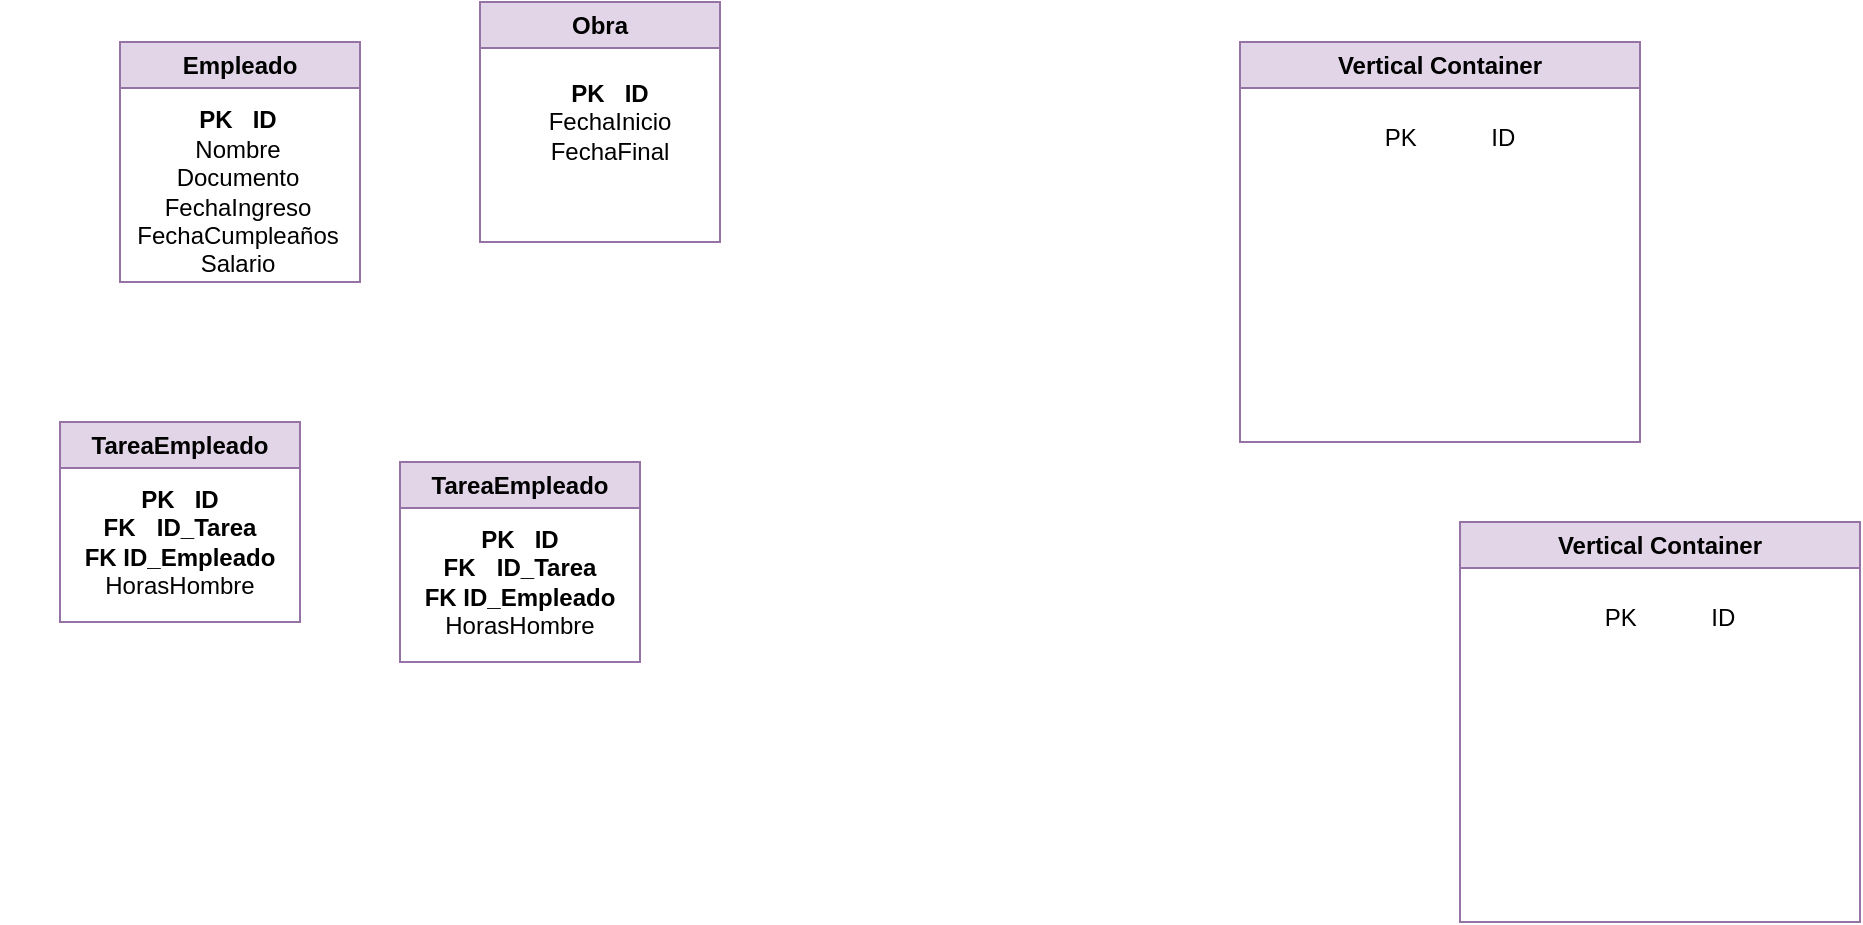 <mxfile version="26.0.16">
  <diagram name="Página-1" id="4V3PpOZgBNtP04M6HIAD">
    <mxGraphModel dx="1707" dy="1603" grid="1" gridSize="10" guides="1" tooltips="1" connect="1" arrows="1" fold="1" page="1" pageScale="1" pageWidth="827" pageHeight="1169" math="0" shadow="0">
      <root>
        <mxCell id="0" />
        <mxCell id="1" parent="0" />
        <mxCell id="YHQT20OmrZywqfg6nnxj-49" value="Empleado" style="swimlane;whiteSpace=wrap;html=1;fillColor=#e1d5e7;strokeColor=#9673a6;" vertex="1" parent="1">
          <mxGeometry x="-80" y="-80" width="120" height="120" as="geometry" />
        </mxCell>
        <mxCell id="YHQT20OmrZywqfg6nnxj-50" value="&lt;blockquote style=&quot;margin: 0 0 0 40px; border: none; padding: 0px;&quot;&gt;&lt;b&gt;PK&amp;nbsp;&lt;span style=&quot;white-space: pre;&quot;&gt;&lt;span style=&quot;white-space: pre;&quot;&gt;&#x9;&lt;/span&gt;&lt;/span&gt;ID&lt;/b&gt;&lt;/blockquote&gt;&lt;blockquote style=&quot;margin: 0 0 0 40px; border: none; padding: 0px;&quot;&gt;Nombre&lt;/blockquote&gt;&lt;blockquote style=&quot;margin: 0 0 0 40px; border: none; padding: 0px;&quot;&gt;Documento&lt;/blockquote&gt;&lt;blockquote style=&quot;margin: 0 0 0 40px; border: none; padding: 0px;&quot;&gt;FechaIngreso&lt;/blockquote&gt;&lt;blockquote style=&quot;margin: 0 0 0 40px; border: none; padding: 0px;&quot;&gt;FechaCumpleaños&lt;/blockquote&gt;&lt;blockquote style=&quot;margin: 0 0 0 40px; border: none; padding: 0px;&quot;&gt;Salario&lt;/blockquote&gt;" style="text;html=1;align=center;verticalAlign=middle;whiteSpace=wrap;rounded=0;" vertex="1" parent="YHQT20OmrZywqfg6nnxj-49">
          <mxGeometry x="4" y="60" width="70" height="30" as="geometry" />
        </mxCell>
        <mxCell id="YHQT20OmrZywqfg6nnxj-51" value="Vertical Container" style="swimlane;whiteSpace=wrap;html=1;fillColor=#e1d5e7;strokeColor=#9673a6;" vertex="1" parent="1">
          <mxGeometry x="590" y="160" width="200" height="200" as="geometry" />
        </mxCell>
        <mxCell id="YHQT20OmrZywqfg6nnxj-52" value="&lt;blockquote style=&quot;margin: 0 0 0 40px; border: none; padding: 0px;&quot;&gt;PK&amp;nbsp;&lt;span style=&quot;white-space: pre;&quot;&gt;&#x9;&lt;span style=&quot;white-space: pre;&quot;&gt;&#x9;&lt;/span&gt;&lt;/span&gt;ID&lt;/blockquote&gt;&lt;blockquote style=&quot;margin: 0 0 0 40px; border: none; padding: 0px;&quot;&gt;&lt;br&gt;&lt;/blockquote&gt;" style="text;html=1;align=center;verticalAlign=middle;whiteSpace=wrap;rounded=0;" vertex="1" parent="YHQT20OmrZywqfg6nnxj-51">
          <mxGeometry x="50" y="40" width="70" height="30" as="geometry" />
        </mxCell>
        <mxCell id="YHQT20OmrZywqfg6nnxj-53" value="Vertical Container" style="swimlane;whiteSpace=wrap;html=1;fillColor=#e1d5e7;strokeColor=#9673a6;" vertex="1" parent="1">
          <mxGeometry x="480" y="-80" width="200" height="200" as="geometry" />
        </mxCell>
        <mxCell id="YHQT20OmrZywqfg6nnxj-54" value="&lt;blockquote style=&quot;margin: 0 0 0 40px; border: none; padding: 0px;&quot;&gt;PK&amp;nbsp;&lt;span style=&quot;white-space: pre;&quot;&gt;&#x9;&lt;span style=&quot;white-space: pre;&quot;&gt;&#x9;&lt;/span&gt;&lt;/span&gt;ID&lt;/blockquote&gt;&lt;blockquote style=&quot;margin: 0 0 0 40px; border: none; padding: 0px;&quot;&gt;&lt;br&gt;&lt;/blockquote&gt;" style="text;html=1;align=center;verticalAlign=middle;whiteSpace=wrap;rounded=0;" vertex="1" parent="YHQT20OmrZywqfg6nnxj-53">
          <mxGeometry x="50" y="40" width="70" height="30" as="geometry" />
        </mxCell>
        <mxCell id="YHQT20OmrZywqfg6nnxj-58" value="Obra" style="swimlane;whiteSpace=wrap;html=1;fillColor=#e1d5e7;strokeColor=#9673a6;" vertex="1" parent="1">
          <mxGeometry x="100" y="-100" width="120" height="120" as="geometry" />
        </mxCell>
        <mxCell id="YHQT20OmrZywqfg6nnxj-59" value="&lt;blockquote style=&quot;margin: 0 0 0 40px; border: none; padding: 0px;&quot;&gt;&lt;b&gt;PK&amp;nbsp;&lt;span style=&quot;white-space: pre;&quot;&gt;&lt;span style=&quot;white-space: pre;&quot;&gt;&#x9;&lt;/span&gt;&lt;/span&gt;ID&lt;/b&gt;&lt;/blockquote&gt;&lt;blockquote style=&quot;margin: 0 0 0 40px; border: none; padding: 0px;&quot;&gt;FechaInicio&lt;/blockquote&gt;&lt;blockquote style=&quot;margin: 0 0 0 40px; border: none; padding: 0px;&quot;&gt;FechaFinal&lt;/blockquote&gt;" style="text;html=1;align=center;verticalAlign=middle;whiteSpace=wrap;rounded=0;" vertex="1" parent="YHQT20OmrZywqfg6nnxj-58">
          <mxGeometry x="10" y="45" width="70" height="30" as="geometry" />
        </mxCell>
        <mxCell id="YHQT20OmrZywqfg6nnxj-60" value="TareaEmpleado" style="swimlane;whiteSpace=wrap;html=1;fillColor=#e1d5e7;strokeColor=#9673a6;" vertex="1" parent="1">
          <mxGeometry x="-110" y="110" width="120" height="100" as="geometry" />
        </mxCell>
        <mxCell id="YHQT20OmrZywqfg6nnxj-61" value="&lt;blockquote style=&quot;margin: 0 0 0 40px; border: none; padding: 0px;&quot;&gt;&lt;b&gt;PK&amp;nbsp;&lt;span style=&quot;white-space: pre;&quot;&gt;&lt;span style=&quot;white-space: pre;&quot;&gt;&#x9;&lt;/span&gt;&lt;/span&gt;ID&lt;/b&gt;&lt;/blockquote&gt;&lt;blockquote style=&quot;margin: 0 0 0 40px; border: none; padding: 0px;&quot;&gt;&lt;b&gt;FK&amp;nbsp;&lt;span style=&quot;white-space: pre;&quot;&gt;&#x9;&lt;/span&gt;ID_Tarea&lt;/b&gt;&lt;/blockquote&gt;&lt;blockquote style=&quot;margin: 0 0 0 40px; border: none; padding: 0px;&quot;&gt;&lt;b&gt;FK ID_Empleado&lt;/b&gt;&lt;/blockquote&gt;&lt;blockquote style=&quot;margin: 0 0 0 40px; border: none; padding: 0px;&quot;&gt;HorasHombre&lt;/blockquote&gt;" style="text;html=1;align=center;verticalAlign=middle;whiteSpace=wrap;rounded=0;" vertex="1" parent="YHQT20OmrZywqfg6nnxj-60">
          <mxGeometry x="-30" y="45" width="140" height="30" as="geometry" />
        </mxCell>
        <mxCell id="YHQT20OmrZywqfg6nnxj-62" value="TareaEmpleado" style="swimlane;whiteSpace=wrap;html=1;fillColor=#e1d5e7;strokeColor=#9673a6;" vertex="1" parent="1">
          <mxGeometry x="60" y="130" width="120" height="100" as="geometry" />
        </mxCell>
        <mxCell id="YHQT20OmrZywqfg6nnxj-63" value="&lt;blockquote style=&quot;margin: 0 0 0 40px; border: none; padding: 0px;&quot;&gt;&lt;b&gt;PK&amp;nbsp;&lt;span style=&quot;white-space: pre;&quot;&gt;&lt;span style=&quot;white-space: pre;&quot;&gt;&#x9;&lt;/span&gt;&lt;/span&gt;ID&lt;/b&gt;&lt;/blockquote&gt;&lt;blockquote style=&quot;margin: 0 0 0 40px; border: none; padding: 0px;&quot;&gt;&lt;b&gt;FK&amp;nbsp;&lt;span style=&quot;white-space: pre;&quot;&gt;&#x9;&lt;/span&gt;ID_Tarea&lt;/b&gt;&lt;/blockquote&gt;&lt;blockquote style=&quot;margin: 0 0 0 40px; border: none; padding: 0px;&quot;&gt;&lt;b&gt;FK ID_Empleado&lt;/b&gt;&lt;/blockquote&gt;&lt;blockquote style=&quot;margin: 0 0 0 40px; border: none; padding: 0px;&quot;&gt;HorasHombre&lt;/blockquote&gt;" style="text;html=1;align=center;verticalAlign=middle;whiteSpace=wrap;rounded=0;" vertex="1" parent="YHQT20OmrZywqfg6nnxj-62">
          <mxGeometry x="-30" y="45" width="140" height="30" as="geometry" />
        </mxCell>
      </root>
    </mxGraphModel>
  </diagram>
</mxfile>
